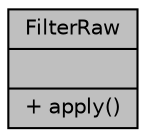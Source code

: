 digraph "FilterRaw"
{
 // LATEX_PDF_SIZE
  edge [fontname="Helvetica",fontsize="10",labelfontname="Helvetica",labelfontsize="10"];
  node [fontname="Helvetica",fontsize="10",shape=record];
  Node1 [label="{FilterRaw\n||+ apply()\l}",height=0.2,width=0.4,color="black", fillcolor="grey75", style="filled", fontcolor="black",tooltip="The implementation of the \"raw\" filter."];
}
